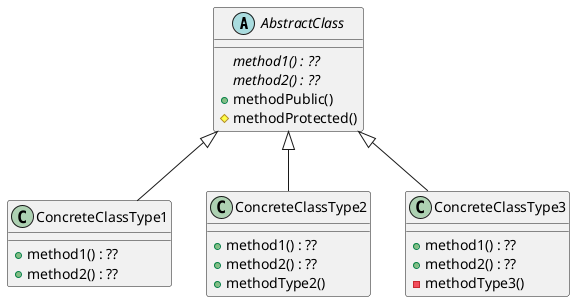 @startuml

abstract AbstractClass {
	{abstract} method1() : ??
	{abstract} method2() : ??
	+ methodPublic()
	# methodProtected()
}

class ConcreteClassType1 {
	+ method1() : ??
	+ method2() : ??
}
class ConcreteClassType2 {
	+ method1() : ??
	+ method2() : ??
	+ methodType2()
}
class ConcreteClassType3 {
	+ method1() : ??
	+ method2() : ??
	- methodType3()
}

AbstractClass <|-- ConcreteClassType1
AbstractClass <|-- ConcreteClassType2
AbstractClass <|-- ConcreteClassType3

@enduml